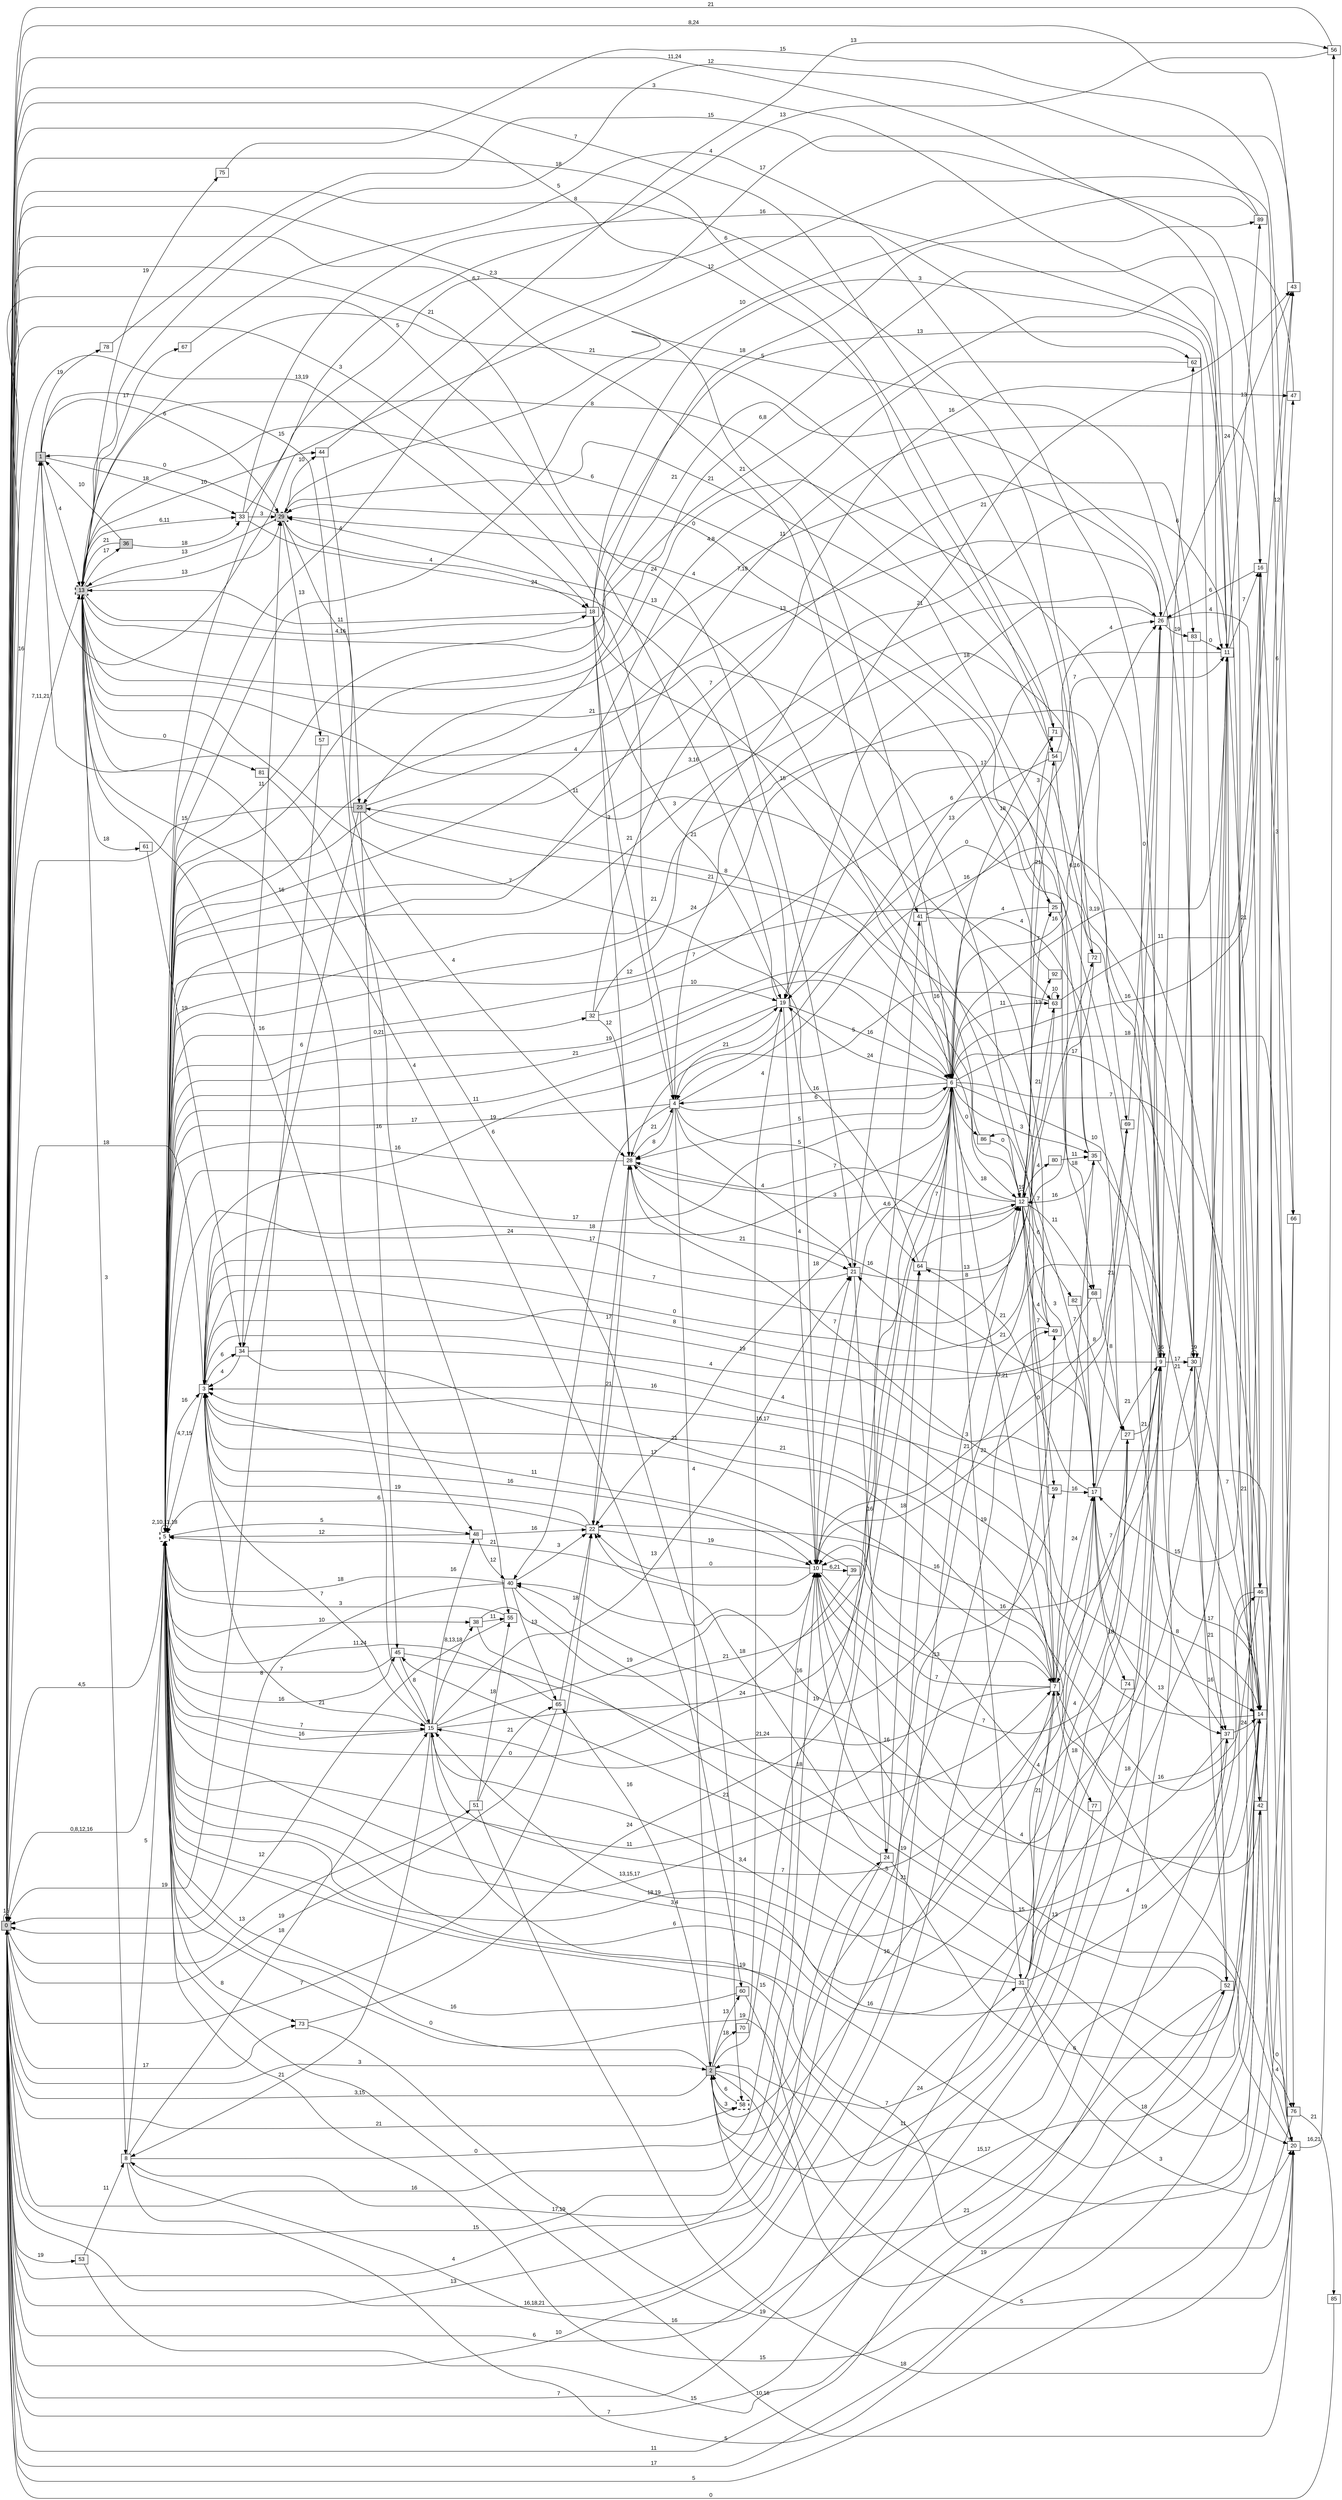 digraph "NDFA" {
  rankdir=LR
  node [shape=box width=0.1 height=0.1 fontname=Arial]
  edge [fontname=Arial]
/* Estados */
 s0 [label="0" style="filled"] /* I:1 F:0 D:0 */
 s1 [label="1" style="filled"] /* I:1 F:0 D:0 */
 s2 [label="2" style="filled"] /* I:1 F:0 D:0 */
 s3 [label="3" ] /* I:0 F:0 D:0 */
 s4 [label="4" ] /* I:0 F:0 D:0 */
 s5 [label="5" style="bold,dashed"] /* I:0 F:1 D:0 */
 s6 [label="6" ] /* I:0 F:0 D:0 */
 s7 [label="7" ] /* I:0 F:0 D:0 */
 s8 [label="8" ] /* I:0 F:0 D:0 */
 s9 [label="9" ] /* I:0 F:0 D:0 */
 s10 [label="10" ] /* I:0 F:0 D:0 */
 s11 [label="11" ] /* I:0 F:0 D:0 */
 s12 [label="12" ] /* I:0 F:0 D:0 */
 s13 [label="13" style="filled,bold,dashed"] /* I:1 F:1 D:0 */
 s14 [label="14" ] /* I:0 F:0 D:0 */
 s15 [label="15" ] /* I:0 F:0 D:0 */
 s16 [label="16" ] /* I:0 F:0 D:0 */
 s17 [label="17" ] /* I:0 F:0 D:0 */
 s18 [label="18" ] /* I:0 F:0 D:0 */
 s19 [label="19" ] /* I:0 F:0 D:0 */
 s20 [label="20" ] /* I:0 F:0 D:0 */
 s21 [label="21" ] /* I:0 F:0 D:0 */
 s22 [label="22" ] /* I:0 F:0 D:0 */
 s23 [label="23" style="filled"] /* I:1 F:0 D:0 */
 s24 [label="24" ] /* I:0 F:0 D:0 */
 s25 [label="25" ] /* I:0 F:0 D:0 */
 s26 [label="26" ] /* I:0 F:0 D:0 */
 s27 [label="27" ] /* I:0 F:0 D:0 */
 s28 [label="28" ] /* I:0 F:0 D:0 */
 s29 [label="29" style="filled,bold,dashed"] /* I:1 F:1 D:0 */
 s30 [label="30" ] /* I:0 F:0 D:0 */
 s31 [label="31" ] /* I:0 F:0 D:0 */
 s32 [label="32" ] /* I:0 F:0 D:0 */
 s33 [label="33" ] /* I:0 F:0 D:0 */
 s34 [label="34" ] /* I:0 F:0 D:0 */
 s35 [label="35" ] /* I:0 F:0 D:0 */
 s36 [label="36" style="filled"] /* I:1 F:0 D:0 */
 s37 [label="37" ] /* I:0 F:0 D:0 */
 s38 [label="38" ] /* I:0 F:0 D:0 */
 s39 [label="39" ] /* I:0 F:0 D:0 */
 s40 [label="40" ] /* I:0 F:0 D:0 */
 s41 [label="41" ] /* I:0 F:0 D:0 */
 s42 [label="42" ] /* I:0 F:0 D:0 */
 s43 [label="43" ] /* I:0 F:0 D:0 */
 s44 [label="44" ] /* I:0 F:0 D:0 */
 s45 [label="45" ] /* I:0 F:0 D:0 */
 s46 [label="46" ] /* I:0 F:0 D:0 */
 s47 [label="47" ] /* I:0 F:0 D:0 */
 s48 [label="48" ] /* I:0 F:0 D:0 */
 s49 [label="49" ] /* I:0 F:0 D:0 */
 s51 [label="51" ] /* I:0 F:0 D:0 */
 s52 [label="52" ] /* I:0 F:0 D:0 */
 s53 [label="53" ] /* I:0 F:0 D:0 */
 s54 [label="54" ] /* I:0 F:0 D:0 */
 s55 [label="55" ] /* I:0 F:0 D:0 */
 s56 [label="56" ] /* I:0 F:0 D:0 */
 s57 [label="57" ] /* I:0 F:0 D:0 */
 s58 [label="58" style="bold,dashed"] /* I:0 F:1 D:0 */
 s59 [label="59" ] /* I:0 F:0 D:0 */
 s60 [label="60" ] /* I:0 F:0 D:0 */
 s61 [label="61" ] /* I:0 F:0 D:0 */
 s62 [label="62" ] /* I:0 F:0 D:0 */
 s63 [label="63" ] /* I:0 F:0 D:0 */
 s64 [label="64" ] /* I:0 F:0 D:0 */
 s65 [label="65" ] /* I:0 F:0 D:0 */
 s66 [label="66" ] /* I:0 F:0 D:0 */
 s67 [label="67" ] /* I:0 F:0 D:0 */
 s68 [label="68" ] /* I:0 F:0 D:0 */
 s69 [label="69" ] /* I:0 F:0 D:0 */
 s70 [label="70" ] /* I:0 F:0 D:0 */
 s71 [label="71" ] /* I:0 F:0 D:0 */
 s72 [label="72" ] /* I:0 F:0 D:0 */
 s73 [label="73" ] /* I:0 F:0 D:0 */
 s74 [label="74" ] /* I:0 F:0 D:0 */
 s75 [label="75" ] /* I:0 F:0 D:0 */
 s76 [label="76" ] /* I:0 F:0 D:0 */
 s77 [label="77" ] /* I:0 F:0 D:0 */
 s78 [label="78" ] /* I:0 F:0 D:0 */
 s80 [label="80" ] /* I:0 F:0 D:0 */
 s81 [label="81" ] /* I:0 F:0 D:0 */
 s82 [label="82" ] /* I:0 F:0 D:0 */
 s83 [label="83" ] /* I:0 F:0 D:0 */
 s85 [label="85" ] /* I:0 F:0 D:0 */
 s86 [label="86" ] /* I:0 F:0 D:0 */
 s89 [label="89" ] /* I:0 F:0 D:0 */
 s92 [label="92" ] /* I:0 F:0 D:0 */
/* Transiciones */
  s0 -> s0 [label="15"]
  s0 -> s1 [label="16"]
  s0 -> s2 [label="3"]
  s0 -> s4 [label="3"]
  s0 -> s5 [label="0,8,12,16"]
  s0 -> s6 [label="2,3"]
  s0 -> s9 [label="7"]
  s0 -> s11 [label="3"]
  s0 -> s12 [label="16,18,21"]
  s0 -> s13 [label="7,11,21"]
  s0 -> s18 [label="13,19"]
  s0 -> s22 [label="7"]
  s0 -> s24 [label="4"]
  s0 -> s31 [label="6"]
  s0 -> s41 [label="6,7"]
  s0 -> s49 [label="10"]
  s0 -> s51 [label="13"]
  s0 -> s53 [label="19"]
  s0 -> s54 [label="5"]
  s0 -> s58 [label="21"]
  s0 -> s64 [label="15"]
  s0 -> s71 [label="18"]
  s0 -> s73 [label="17"]
  s1 -> s13 [label="4"]
  s1 -> s20 [label="12"]
  s1 -> s29 [label="6"]
  s1 -> s33 [label="18"]
  s1 -> s55 [label="15"]
  s1 -> s78 [label="19"]
  s2 -> s0 [label="3,15"]
  s2 -> s5 [label="0"]
  s2 -> s16 [label="15,17"]
  s2 -> s41 [label="19"]
  s2 -> s42 [label="19"]
  s2 -> s49 [label="5"]
  s2 -> s58 [label="3"]
  s2 -> s60 [label="13"]
  s2 -> s65 [label="16"]
  s2 -> s70 [label="18"]
  s3 -> s0 [label="18"]
  s3 -> s5 [label="4,7,15"]
  s3 -> s10 [label="16"]
  s3 -> s11 [label="19"]
  s3 -> s15 [label="21"]
  s3 -> s19 [label="19"]
  s3 -> s20 [label="21"]
  s3 -> s34 [label="6"]
  s4 -> s2 [label="4"]
  s4 -> s5 [label="17"]
  s4 -> s6 [label="6"]
  s4 -> s14 [label="16"]
  s4 -> s21 [label="4"]
  s4 -> s28 [label="8"]
  s4 -> s40 [label="17"]
  s4 -> s43 [label="21"]
  s4 -> s64 [label="5"]
  s5 -> s0 [label="4,5"]
  s5 -> s3 [label="16"]
  s5 -> s5 [label="2,10,11,18"]
  s5 -> s6 [label="21"]
  s5 -> s7 [label="13,15,17"]
  s5 -> s9 [label="24"]
  s5 -> s12 [label="19"]
  s5 -> s15 [label="7"]
  s5 -> s17 [label="18,19"]
  s5 -> s26 [label="3,16"]
  s5 -> s32 [label="0,21"]
  s5 -> s38 [label="10"]
  s5 -> s42 [label="21"]
  s5 -> s45 [label="16"]
  s5 -> s48 [label="5"]
  s5 -> s59 [label="11"]
  s5 -> s63 [label="12"]
  s5 -> s69 [label="3"]
  s5 -> s73 [label="8"]
  s5 -> s83 [label="7"]
  s5 -> s89 [label="18"]
  s6 -> s3 [label="18"]
  s6 -> s4 [label="16"]
  s6 -> s5 [label="17"]
  s6 -> s7 [label="7,21"]
  s6 -> s8 [label="17,19"]
  s6 -> s10 [label="4,6"]
  s6 -> s19 [label="24"]
  s6 -> s26 [label="16"]
  s6 -> s28 [label="5"]
  s6 -> s30 [label="17"]
  s6 -> s31 [label="19"]
  s6 -> s35 [label="3"]
  s6 -> s37 [label="10"]
  s6 -> s43 [label="16"]
  s6 -> s46 [label="7"]
  s6 -> s63 [label="11"]
  s6 -> s76 [label="18"]
  s6 -> s86 [label="0"]
  s7 -> s0 [label="7"]
  s7 -> s2 [label="16"]
  s7 -> s3 [label="17"]
  s7 -> s10 [label="7"]
  s7 -> s13 [label="21"]
  s7 -> s15 [label="21,24"]
  s7 -> s17 [label="24"]
  s7 -> s35 [label="7"]
  s7 -> s77 [label="18"]
  s8 -> s5 [label="5"]
  s8 -> s10 [label="0"]
  s8 -> s14 [label="5"]
  s8 -> s15 [label="18"]
  s8 -> s26 [label="16"]
  s9 -> s3 [label="4"]
  s9 -> s5 [label="7"]
  s9 -> s7 [label="7"]
  s9 -> s9 [label="16"]
  s9 -> s10 [label="7"]
  s9 -> s14 [label="17"]
  s9 -> s19 [label="0"]
  s9 -> s21 [label="21"]
  s9 -> s30 [label="17"]
  s9 -> s62 [label="6"]
  s10 -> s0 [label="16"]
  s10 -> s5 [label="21"]
  s10 -> s7 [label="13"]
  s10 -> s21 [label="7"]
  s10 -> s22 [label="0"]
  s10 -> s39 [label="6,21"]
  s11 -> s4 [label="6"]
  s11 -> s6 [label="3,19"]
  s11 -> s16 [label="7"]
  s11 -> s40 [label="16"]
  s11 -> s42 [label="21"]
  s11 -> s46 [label="21"]
  s11 -> s89 [label="13"]
  s12 -> s6 [label="18"]
  s12 -> s7 [label="0"]
  s12 -> s12 [label="19"]
  s12 -> s13 [label="11"]
  s12 -> s17 [label="3"]
  s12 -> s22 [label="18"]
  s12 -> s25 [label="7"]
  s12 -> s28 [label="7"]
  s12 -> s49 [label="4"]
  s12 -> s54 [label="21"]
  s12 -> s59 [label="7"]
  s12 -> s63 [label="21"]
  s12 -> s68 [label="11"]
  s12 -> s71 [label="3"]
  s12 -> s80 [label="4"]
  s12 -> s82 [label="6"]
  s12 -> s92 [label="13"]
  s13 -> s8 [label="3"]
  s13 -> s9 [label="24"]
  s13 -> s18 [label="4,16"]
  s13 -> s25 [label="6"]
  s13 -> s29 [label="13"]
  s13 -> s30 [label="21"]
  s13 -> s33 [label="6,11"]
  s13 -> s36 [label="17"]
  s13 -> s44 [label="10"]
  s13 -> s48 [label="16"]
  s13 -> s54 [label="8"]
  s13 -> s60 [label="4"]
  s13 -> s61 [label="18"]
  s13 -> s67 [label="17"]
  s13 -> s75 [label="19"]
  s13 -> s81 [label="0"]
  s14 -> s0 [label="11,24"]
  s14 -> s3 [label="16,17"]
  s14 -> s5 [label="19"]
  s14 -> s15 [label="16"]
  s14 -> s22 [label="16"]
  s15 -> s3 [label="7"]
  s15 -> s5 [label="16"]
  s15 -> s8 [label="21"]
  s15 -> s10 [label="19"]
  s15 -> s12 [label="24"]
  s15 -> s13 [label="16"]
  s15 -> s20 [label="7"]
  s15 -> s21 [label="13"]
  s15 -> s38 [label="8,13,18"]
  s15 -> s48 [label="16"]
  s16 -> s5 [label="7,19"]
  s16 -> s17 [label="15"]
  s16 -> s26 [label="6"]
  s16 -> s66 [label="3"]
  s17 -> s9 [label="21"]
  s17 -> s14 [label="8"]
  s17 -> s15 [label="7"]
  s17 -> s28 [label="16"]
  s17 -> s29 [label="21"]
  s17 -> s37 [label="13"]
  s17 -> s64 [label="21"]
  s17 -> s69 [label="21"]
  s17 -> s74 [label="18"]
  s17 -> s86 [label="7"]
  s18 -> s4 [label="21"]
  s18 -> s6 [label="15"]
  s18 -> s11 [label="3"]
  s18 -> s13 [label="11"]
  s18 -> s19 [label="21"]
  s18 -> s28 [label="3"]
  s18 -> s52 [label="13"]
  s19 -> s0 [label="5"]
  s19 -> s4 [label="21"]
  s19 -> s5 [label="11"]
  s19 -> s6 [label="16"]
  s19 -> s10 [label="4"]
  s20 -> s5 [label="10,16"]
  s20 -> s10 [label="13"]
  s20 -> s28 [label="3"]
  s20 -> s56 [label="16,21"]
  s21 -> s0 [label="21"]
  s21 -> s5 [label="24"]
  s21 -> s24 [label="16"]
  s21 -> s72 [label="8"]
  s22 -> s3 [label="19"]
  s22 -> s5 [label="6"]
  s22 -> s10 [label="19"]
  s22 -> s28 [label="21"]
  s23 -> s0 [label="15"]
  s23 -> s12 [label="21"]
  s23 -> s26 [label="13"]
  s23 -> s34 [label="6"]
  s23 -> s45 [label="16"]
  s24 -> s0 [label="13"]
  s24 -> s14 [label="6"]
  s24 -> s22 [label="18"]
  s24 -> s64 [label="18"]
  s25 -> s6 [label="4"]
  s25 -> s29 [label="0"]
  s25 -> s68 [label="18"]
  s26 -> s10 [label="21"]
  s26 -> s19 [label="18"]
  s26 -> s23 [label="11"]
  s26 -> s43 [label="24"]
  s26 -> s46 [label="4"]
  s26 -> s83 [label="19"]
  s27 -> s2 [label="24"]
  s27 -> s5 [label="3,4"]
  s27 -> s9 [label="21"]
  s28 -> s4 [label="21"]
  s28 -> s5 [label="16"]
  s28 -> s12 [label="3"]
  s28 -> s21 [label="21"]
  s28 -> s22 [label="17"]
  s29 -> s1 [label="0"]
  s29 -> s13 [label="13"]
  s29 -> s18 [label="4"]
  s29 -> s28 [label="4"]
  s29 -> s30 [label="5"]
  s29 -> s44 [label="10"]
  s29 -> s57 [label="13"]
  s30 -> s14 [label="7"]
  s30 -> s19 [label="17"]
  s30 -> s30 [label="19"]
  s30 -> s37 [label="21"]
  s30 -> s52 [label="16"]
  s31 -> s7 [label="21"]
  s31 -> s11 [label="18"]
  s31 -> s15 [label="3,4"]
  s31 -> s20 [label="3"]
  s31 -> s27 [label="4"]
  s31 -> s37 [label="4"]
  s31 -> s42 [label="18"]
  s31 -> s45 [label="21"]
  s31 -> s46 [label="19"]
  s32 -> s11 [label="21"]
  s32 -> s19 [label="10"]
  s32 -> s28 [label="12"]
  s32 -> s47 [label="16"]
  s33 -> s9 [label="6"]
  s33 -> s10 [label="24"]
  s33 -> s11 [label="16"]
  s33 -> s29 [label="3"]
  s34 -> s3 [label="4"]
  s34 -> s7 [label="21"]
  s34 -> s14 [label="4"]
  s34 -> s29 [label="11"]
  s35 -> s0 [label="7"]
  s35 -> s5 [label="21"]
  s35 -> s12 [label="16"]
  s35 -> s14 [label="21"]
  s36 -> s1 [label="10"]
  s36 -> s13 [label="21"]
  s36 -> s33 [label="18"]
  s37 -> s0 [label="11"]
  s37 -> s10 [label="4"]
  s37 -> s14 [label="24"]
  s38 -> s6 [label="21"]
  s38 -> s20 [label="21"]
  s38 -> s55 [label="11"]
  s39 -> s3 [label="11"]
  s39 -> s5 [label="0"]
  s40 -> s0 [label="8"]
  s40 -> s5 [label="18"]
  s40 -> s14 [label="19"]
  s40 -> s22 [label="3"]
  s40 -> s65 [label="13"]
  s41 -> s6 [label="16"]
  s41 -> s11 [label="7"]
  s41 -> s27 [label="4"]
  s42 -> s10 [label="4"]
  s42 -> s43 [label="12"]
  s42 -> s47 [label="6"]
  s42 -> s76 [label="4"]
  s43 -> s0 [label="8,24"]
  s43 -> s5 [label="17"]
  s44 -> s23 [label="4"]
  s44 -> s56 [label="13"]
  s45 -> s5 [label="7"]
  s45 -> s9 [label="18"]
  s45 -> s15 [label="8"]
  s46 -> s5 [label="19"]
  s46 -> s7 [label="16"]
  s46 -> s20 [label="0"]
  s47 -> s5 [label="6,8"]
  s48 -> s5 [label="12"]
  s48 -> s22 [label="16"]
  s48 -> s40 [label="12"]
  s49 -> s1 [label="4"]
  s49 -> s23 [label="8"]
  s49 -> s40 [label="16"]
  s51 -> s20 [label="18"]
  s51 -> s55 [label="18"]
  s51 -> s65 [label="21"]
  s52 -> s0 [label="17"]
  s52 -> s2 [label="21"]
  s52 -> s10 [label="15"]
  s53 -> s8 [label="11"]
  s53 -> s52 [label="15"]
  s54 -> s21 [label="13"]
  s54 -> s26 [label="4"]
  s54 -> s72 [label="6,16"]
  s55 -> s0 [label="12"]
  s55 -> s5 [label="3"]
  s56 -> s0 [label="21"]
  s56 -> s5 [label="13"]
  s57 -> s0 [label="19"]
  s58 -> s2 [label="6"]
  s59 -> s3 [label="16"]
  s59 -> s17 [label="16"]
  s60 -> s5 [label="16"]
  s60 -> s20 [label="5"]
  s61 -> s34 [label="19"]
  s62 -> s5 [label="4,8"]
  s63 -> s3 [label="7"]
  s63 -> s16 [label="11"]
  s63 -> s28 [label="5"]
  s63 -> s63 [label="10"]
  s64 -> s6 [label="7"]
  s64 -> s12 [label="13"]
  s64 -> s13 [label="7"]
  s65 -> s0 [label="19"]
  s65 -> s5 [label="11,24"]
  s65 -> s22 [label="18"]
  s66 -> s0 [label="5"]
  s66 -> s5 [label="15"]
  s67 -> s62 [label="4"]
  s68 -> s3 [label="8"]
  s68 -> s27 [label="8"]
  s69 -> s10 [label="21"]
  s69 -> s26 [label="0"]
  s70 -> s19 [label="4"]
  s71 -> s6 [label="18"]
  s71 -> s13 [label="21"]
  s72 -> s0 [label="8"]
  s72 -> s3 [label="0"]
  s73 -> s6 [label="24"]
  s73 -> s30 [label="19"]
  s74 -> s5 [label="6"]
  s75 -> s66 [label="15"]
  s76 -> s5 [label="15"]
  s76 -> s85 [label="21"]
  s77 -> s2 [label="11"]
  s78 -> s16 [label="15"]
  s80 -> s35 [label="11"]
  s81 -> s58 [label="6"]
  s82 -> s27 [label="8"]
  s83 -> s10 [label="16"]
  s83 -> s11 [label="0"]
  s85 -> s0 [label="0"]
  s86 -> s12 [label="0"]
  s86 -> s29 [label="13"]
  s89 -> s5 [label="10"]
  s89 -> s13 [label="12"]
  s92 -> s29 [label="4"]
}
